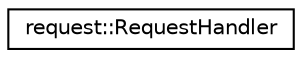 digraph "Graphical Class Hierarchy"
{
 // LATEX_PDF_SIZE
  edge [fontname="Helvetica",fontsize="10",labelfontname="Helvetica",labelfontsize="10"];
  node [fontname="Helvetica",fontsize="10",shape=record];
  rankdir="LR";
  Node0 [label="request::RequestHandler",height=0.2,width=0.4,color="black", fillcolor="white", style="filled",URL="$classrequest_1_1RequestHandler.html",tooltip=" "];
}
